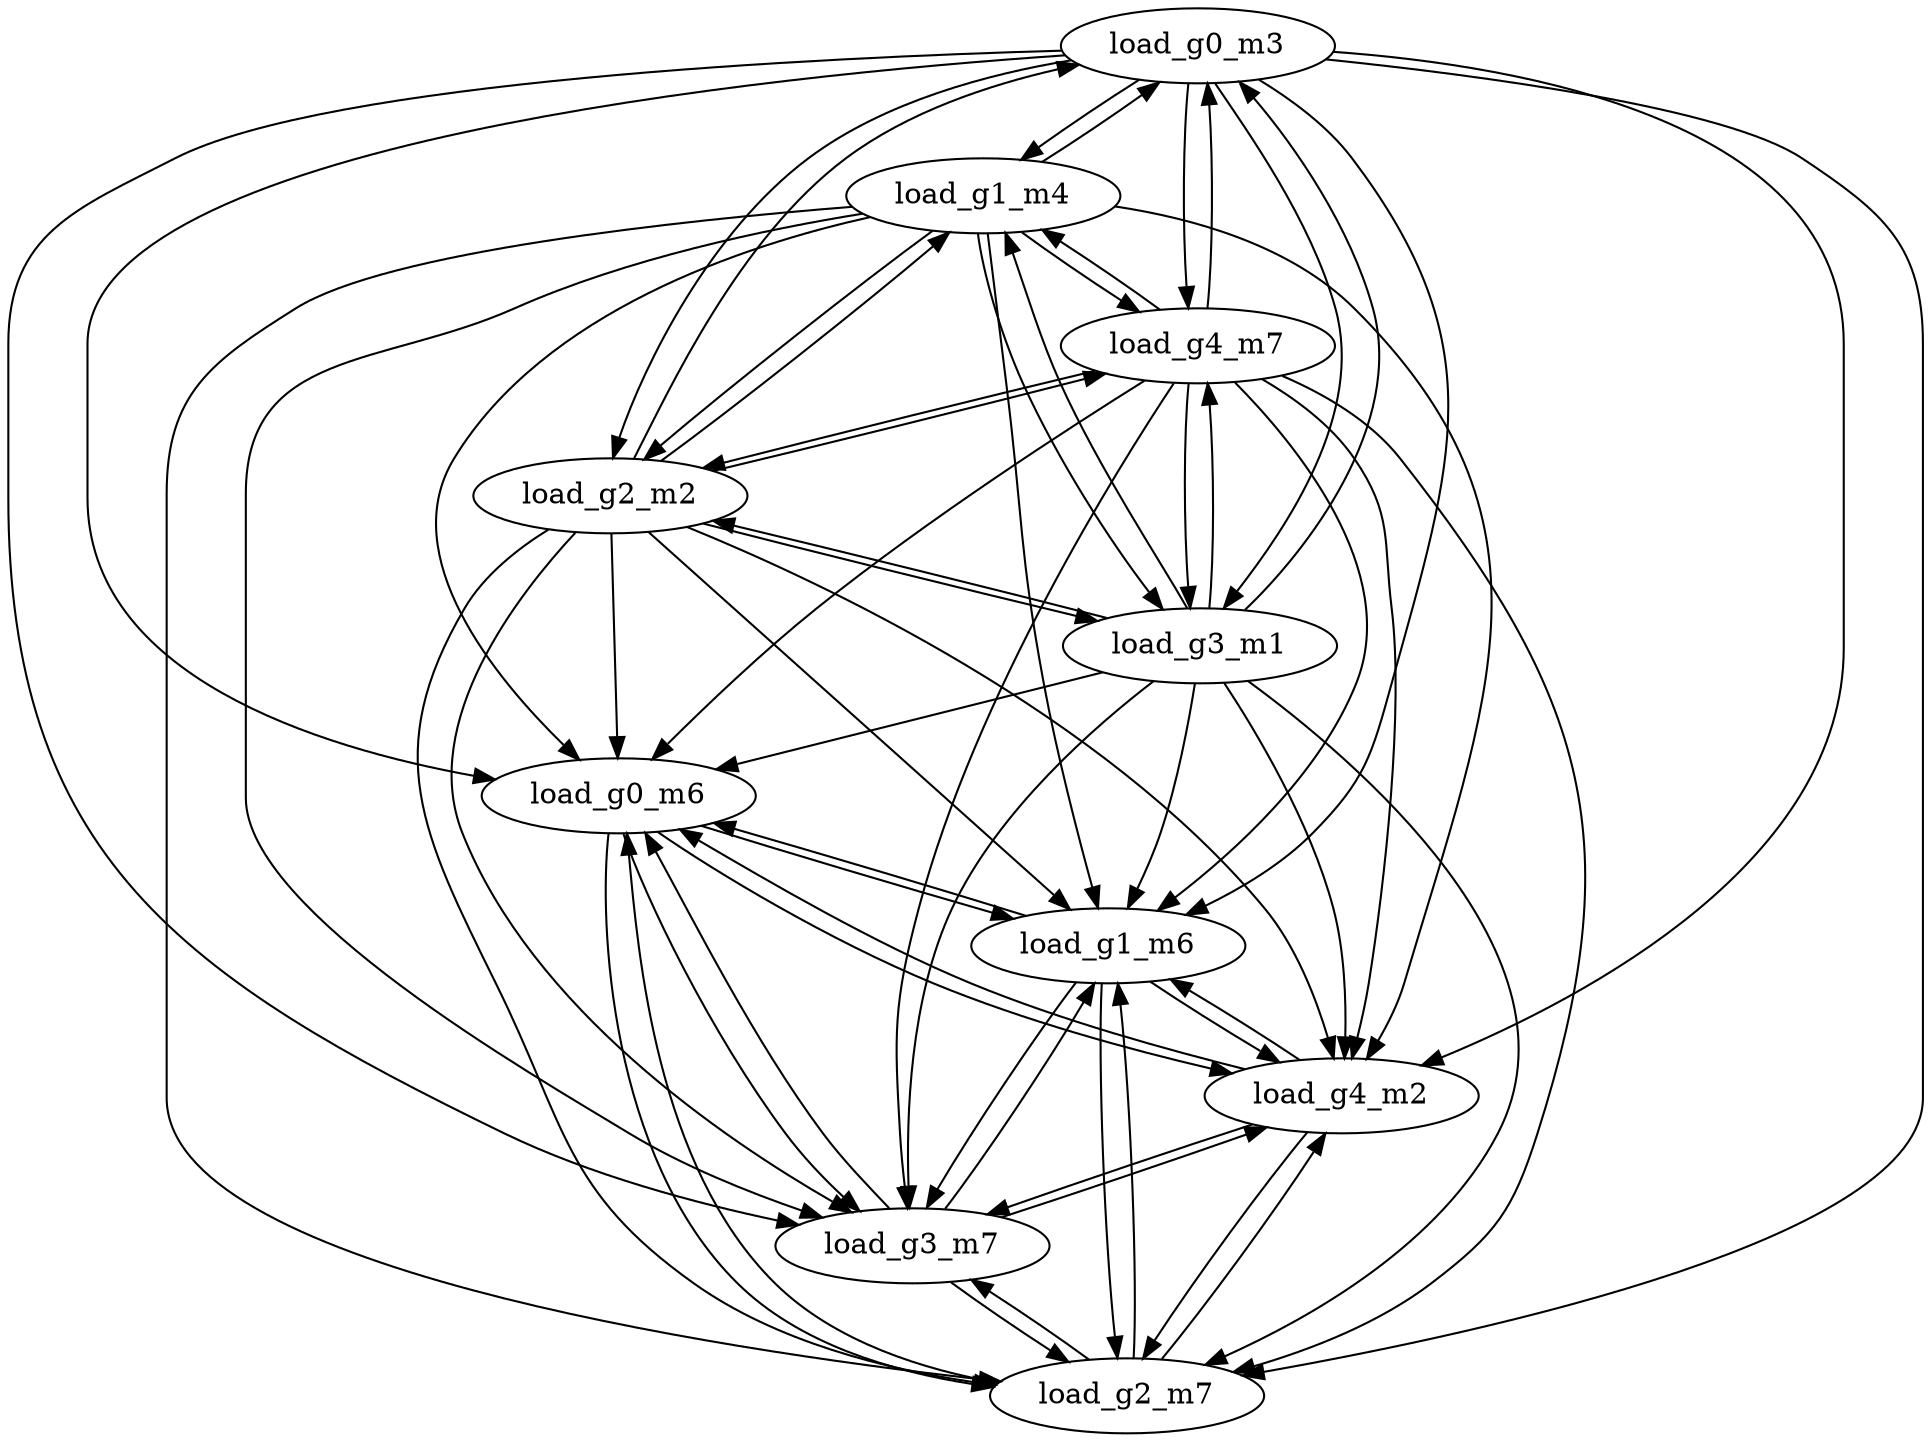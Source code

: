 digraph G {
load_g0_m3 -> load_g0_m6;load_g0_m3 -> load_g1_m4;load_g0_m3 -> load_g1_m6;load_g0_m3 -> load_g2_m2;load_g0_m3 -> load_g2_m7;load_g0_m3 -> load_g3_m1;load_g0_m3 -> load_g3_m7;load_g0_m3 -> load_g4_m2;load_g0_m3 -> load_g4_m7;load_g0_m6 -> load_g1_m6;load_g0_m6 -> load_g2_m7;load_g0_m6 -> load_g3_m7;load_g0_m6 -> load_g4_m2;load_g1_m4 -> load_g0_m3;load_g1_m4 -> load_g0_m6;load_g1_m4 -> load_g1_m6;load_g1_m4 -> load_g2_m2;load_g1_m4 -> load_g2_m7;load_g1_m4 -> load_g3_m1;load_g1_m4 -> load_g3_m7;load_g1_m4 -> load_g4_m2;load_g1_m4 -> load_g4_m7;load_g1_m6 -> load_g0_m6;load_g1_m6 -> load_g2_m7;load_g1_m6 -> load_g3_m7;load_g1_m6 -> load_g4_m2;load_g2_m2 -> load_g0_m3;load_g2_m2 -> load_g0_m6;load_g2_m2 -> load_g1_m4;load_g2_m2 -> load_g1_m6;load_g2_m2 -> load_g2_m7;load_g2_m2 -> load_g3_m1;load_g2_m2 -> load_g3_m7;load_g2_m2 -> load_g4_m2;load_g2_m2 -> load_g4_m7;load_g2_m7 -> load_g0_m6;load_g2_m7 -> load_g1_m6;load_g2_m7 -> load_g3_m7;load_g2_m7 -> load_g4_m2;load_g3_m1 -> load_g0_m3;load_g3_m1 -> load_g0_m6;load_g3_m1 -> load_g1_m4;load_g3_m1 -> load_g1_m6;load_g3_m1 -> load_g2_m2;load_g3_m1 -> load_g2_m7;load_g3_m1 -> load_g3_m7;load_g3_m1 -> load_g4_m2;load_g3_m1 -> load_g4_m7;load_g3_m7 -> load_g0_m6;load_g3_m7 -> load_g1_m6;load_g3_m7 -> load_g2_m7;load_g3_m7 -> load_g4_m2;load_g4_m2 -> load_g0_m6;load_g4_m2 -> load_g1_m6;load_g4_m2 -> load_g2_m7;load_g4_m2 -> load_g3_m7;load_g4_m7 -> load_g0_m3;load_g4_m7 -> load_g0_m6;load_g4_m7 -> load_g1_m4;load_g4_m7 -> load_g1_m6;load_g4_m7 -> load_g2_m2;load_g4_m7 -> load_g2_m7;load_g4_m7 -> load_g3_m1;load_g4_m7 -> load_g3_m7;load_g4_m7 -> load_g4_m2;}